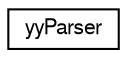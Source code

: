 digraph "Graphical Class Hierarchy"
{
  edge [fontname="FreeSans",fontsize="10",labelfontname="FreeSans",labelfontsize="10"];
  node [fontname="FreeSans",fontsize="10",shape=record];
  rankdir="LR";
  Node0 [label="yyParser",height=0.2,width=0.4,color="black", fillcolor="white", style="filled",URL="$structyyParser.html"];
}
